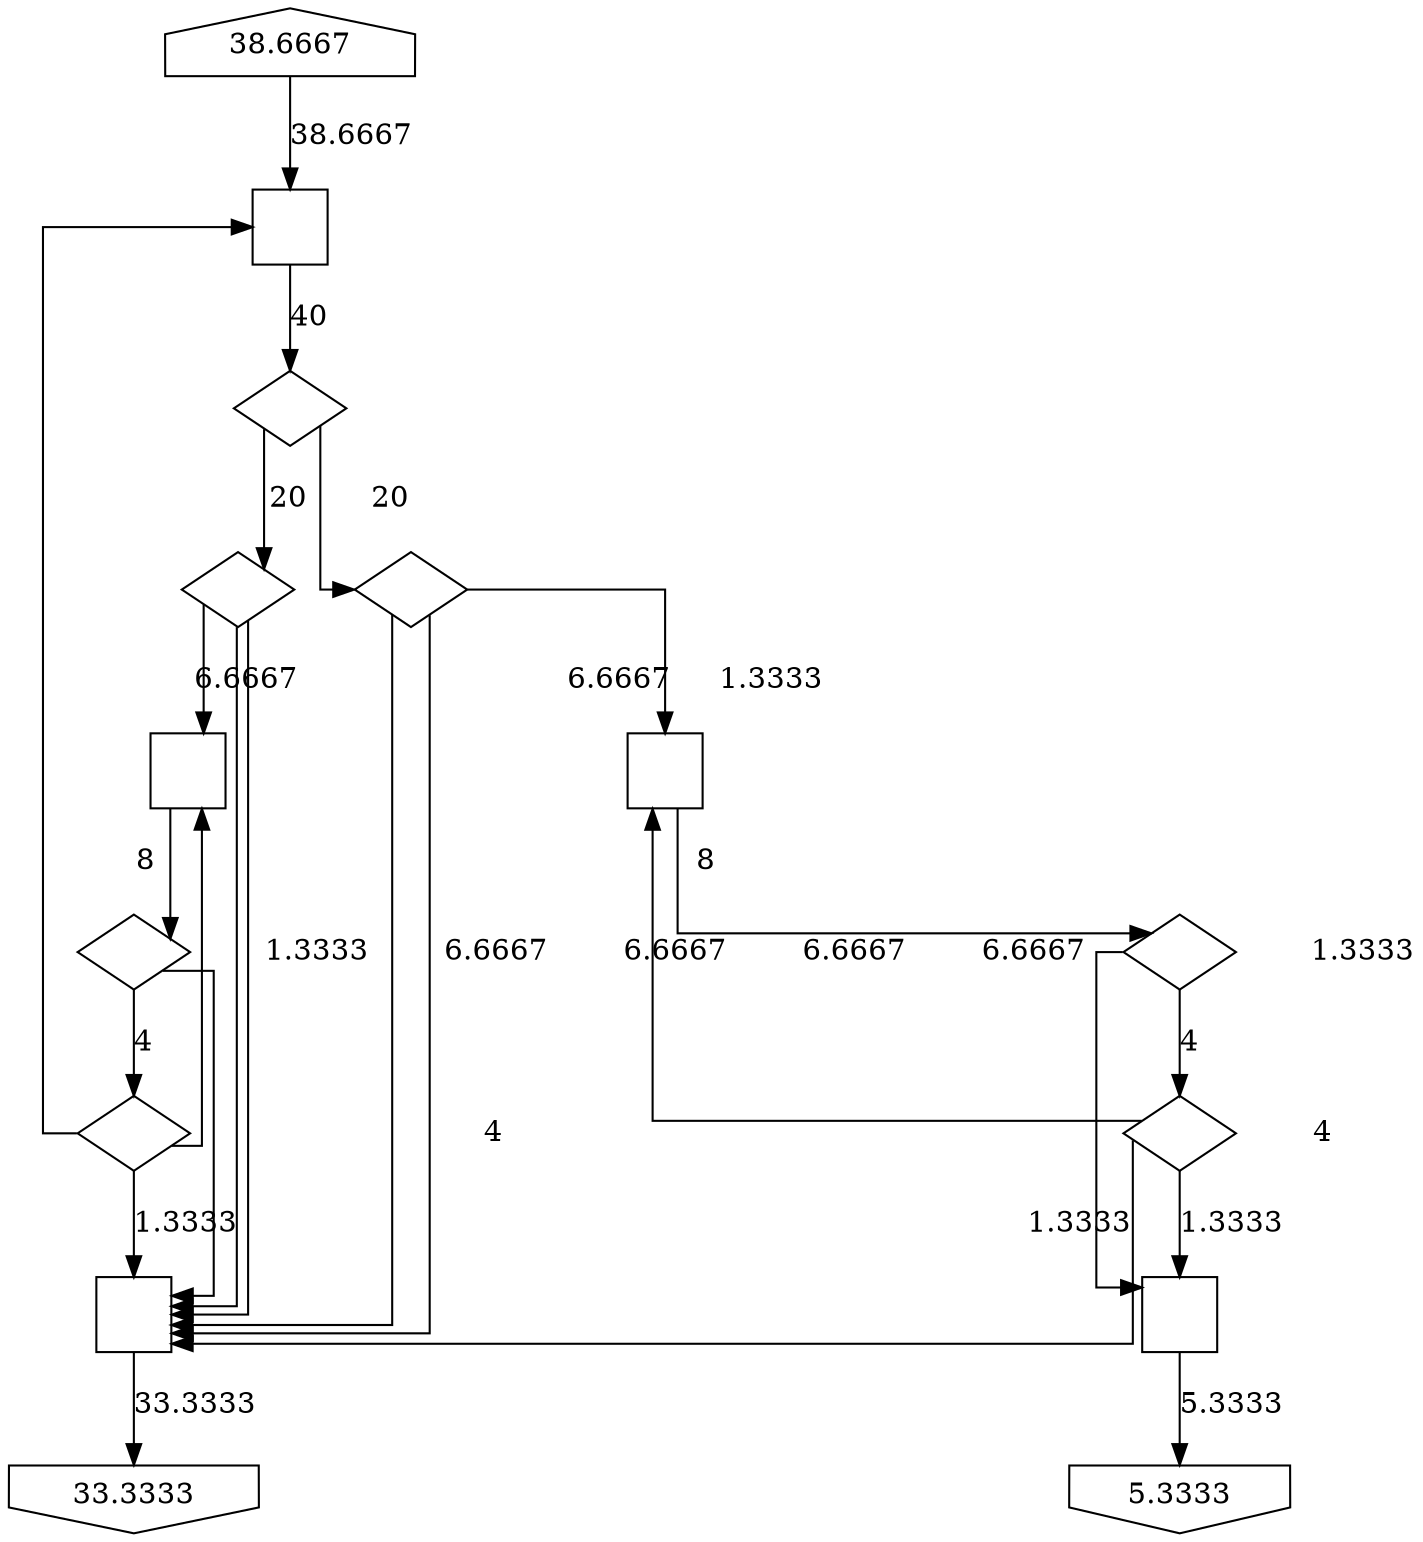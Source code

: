 digraph "33.3333to5.125" {
	graph [splines=ortho]
	140686502073440 [label=38.6667 shape=house]
	140686502076224 [label="" shape=square]
	140686502074784 [label="" shape=diamond]
	140686502073824 [label="" shape=diamond]
	140686502074496 [label="" shape=square]
	140686502073680 [label="" shape=diamond]
	140686502073344 [label="" shape=diamond]
	140686502073440 -> 140686502076224 [label=38.6667 constraint=True]
	140686502073344 -> 140686502076224 [label=1.3333 constraint=False]
	140686502073824 -> 140686502074496 [label=6.6667 constraint=True]
	140686502073344 -> 140686502074496 [label=1.3333 constraint=False]
	140686502075840 [label="" shape=square]
	140686500594352 [label=33.3333 shape=invhouse]
	140686502075840 -> 140686500594352 [label=33.3333 constraint=True]
	140686502073344 -> 140686502075840 [label=1.3333 constraint=True]
	140686502073680 -> 140686502075840 [label=4 constraint=False]
	140686502073824 -> 140686502075840 [label=6.6667 constraint=False]
	140686502073824 -> 140686502075840 [label=6.6667 constraint=False]
	140686502073680 -> 140686502073344 [label=4 constraint=True]
	140686502074496 -> 140686502073680 [label=8 constraint=True]
	140686502074784 -> 140686502073824 [label=20 constraint=True]
	140686502075456 [label="" shape=diamond]
	140686502022736 [label="" shape=square]
	140686502021536 [label="" shape=diamond]
	140686502020960 [label="" shape=diamond]
	140686502075456 -> 140686502022736 [label=6.6667 constraint=True]
	140686502020960 -> 140686502022736 [label=1.3333 constraint=False]
	140686502075456 -> 140686502075840 [label=6.6667 constraint=False]
	140686502075456 -> 140686502075840 [label=6.6667 constraint=False]
	140686502020960 -> 140686502075840 [label=1.3333 constraint=False]
	140686502073872 [label="" shape=square]
	140686500594400 [label=5.3333 shape=invhouse]
	140686502073872 -> 140686500594400 [label=5.3333 constraint=True]
	140686502020960 -> 140686502073872 [label=1.3333 constraint=True]
	140686502021536 -> 140686502073872 [label=4 constraint=False]
	140686502021536 -> 140686502020960 [label=4 constraint=True]
	140686502022736 -> 140686502021536 [label=8 constraint=True]
	140686502074784 -> 140686502075456 [label=20 constraint=True]
	140686502076224 -> 140686502074784 [label=40 constraint=True]
}
